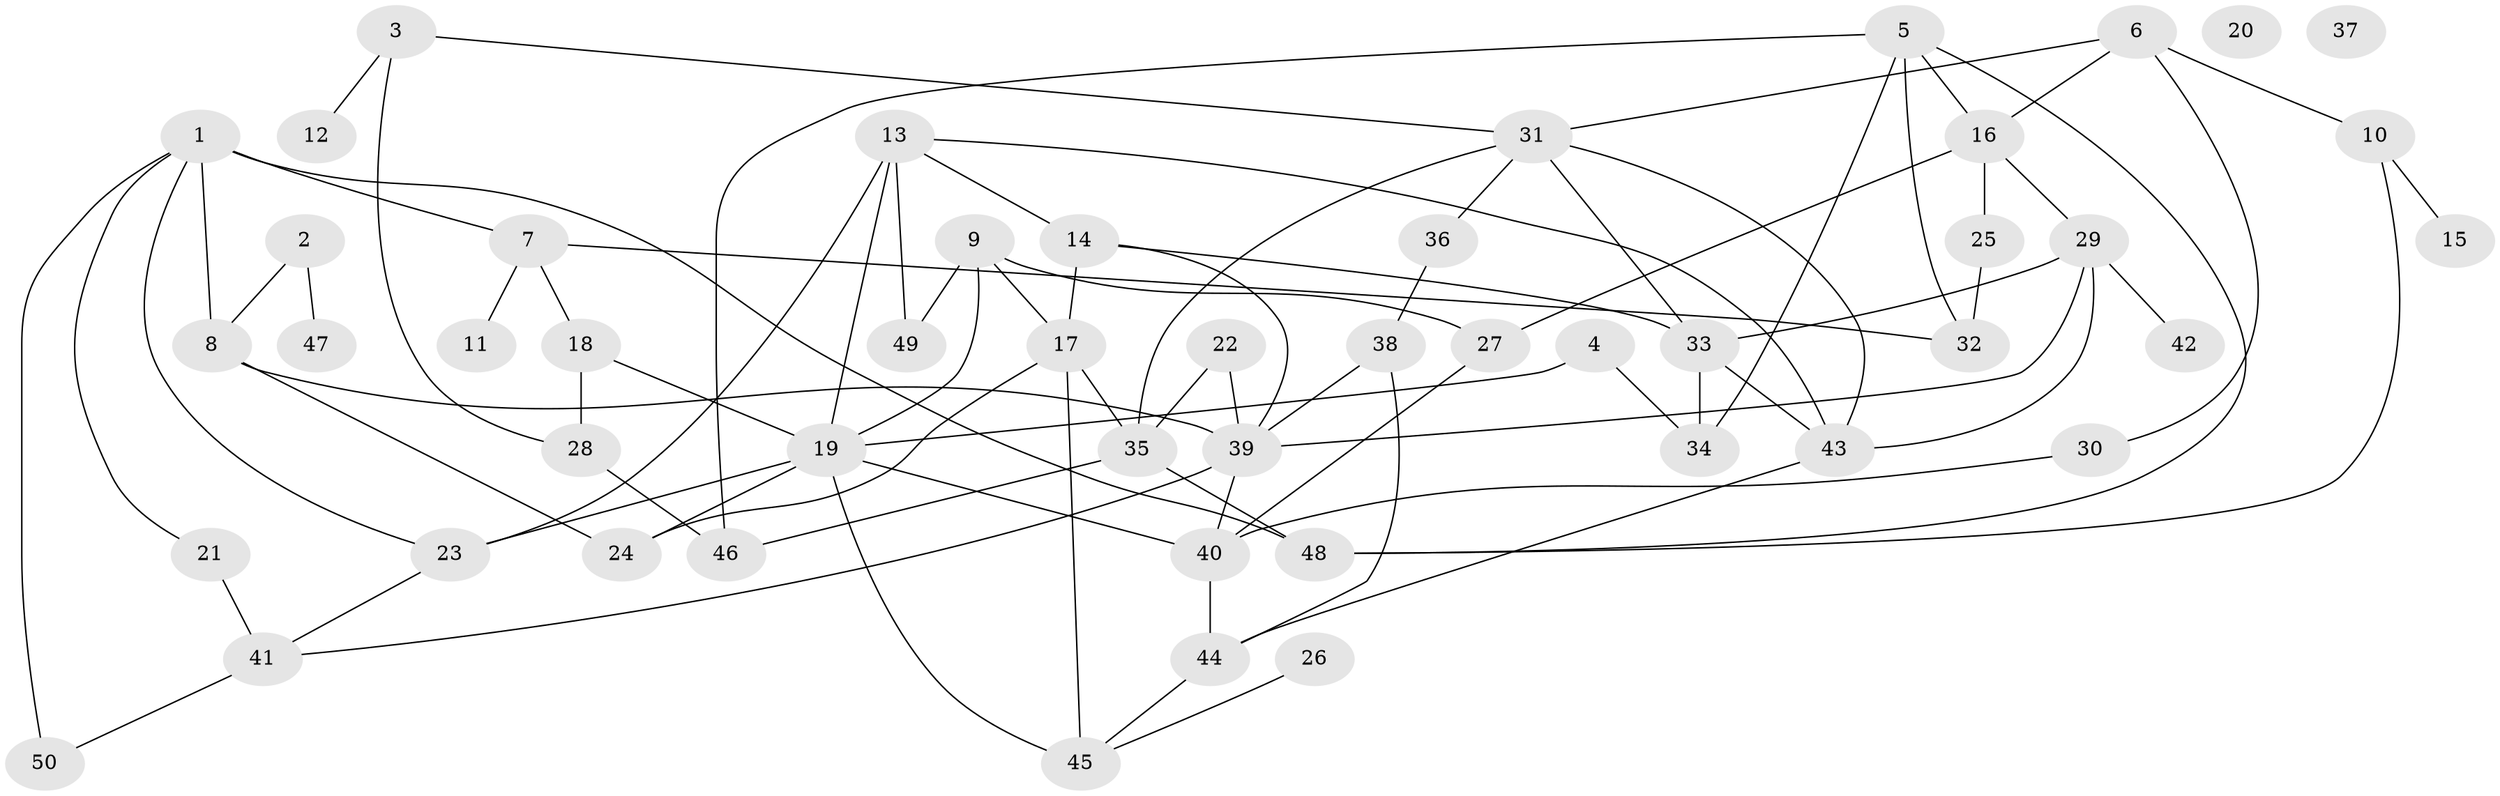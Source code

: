 // Generated by graph-tools (version 1.1) at 2025/39/03/09/25 04:39:45]
// undirected, 50 vertices, 83 edges
graph export_dot {
graph [start="1"]
  node [color=gray90,style=filled];
  1;
  2;
  3;
  4;
  5;
  6;
  7;
  8;
  9;
  10;
  11;
  12;
  13;
  14;
  15;
  16;
  17;
  18;
  19;
  20;
  21;
  22;
  23;
  24;
  25;
  26;
  27;
  28;
  29;
  30;
  31;
  32;
  33;
  34;
  35;
  36;
  37;
  38;
  39;
  40;
  41;
  42;
  43;
  44;
  45;
  46;
  47;
  48;
  49;
  50;
  1 -- 7;
  1 -- 8;
  1 -- 21;
  1 -- 23;
  1 -- 48;
  1 -- 50;
  2 -- 8;
  2 -- 47;
  3 -- 12;
  3 -- 28;
  3 -- 31;
  4 -- 19;
  4 -- 34;
  5 -- 16;
  5 -- 32;
  5 -- 34;
  5 -- 46;
  5 -- 48;
  6 -- 10;
  6 -- 16;
  6 -- 30;
  6 -- 31;
  7 -- 11;
  7 -- 18;
  7 -- 32;
  8 -- 24;
  8 -- 39;
  9 -- 17;
  9 -- 19;
  9 -- 27;
  9 -- 49;
  10 -- 15;
  10 -- 48;
  13 -- 14;
  13 -- 19;
  13 -- 23;
  13 -- 43;
  13 -- 49;
  14 -- 17;
  14 -- 33;
  14 -- 39;
  16 -- 25;
  16 -- 27;
  16 -- 29;
  17 -- 24;
  17 -- 35;
  17 -- 45;
  18 -- 19;
  18 -- 28;
  19 -- 23;
  19 -- 24;
  19 -- 40;
  19 -- 45;
  21 -- 41;
  22 -- 35;
  22 -- 39;
  23 -- 41;
  25 -- 32;
  26 -- 45;
  27 -- 40;
  28 -- 46;
  29 -- 33;
  29 -- 39;
  29 -- 42;
  29 -- 43;
  30 -- 40;
  31 -- 33;
  31 -- 35;
  31 -- 36;
  31 -- 43;
  33 -- 34;
  33 -- 43;
  35 -- 46;
  35 -- 48;
  36 -- 38;
  38 -- 39;
  38 -- 44;
  39 -- 40;
  39 -- 41;
  40 -- 44;
  41 -- 50;
  43 -- 44;
  44 -- 45;
}
